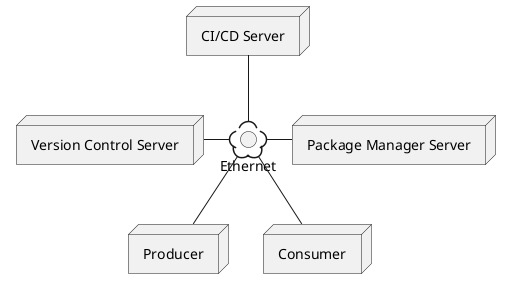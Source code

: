 @startuml devices_circle
    node "Version Control Server" as VCServer
    node "Package Manager Server" as PackageServer
    node "CI/CD Server" as CICDServer
    node "Producer" as Developer
    node "Consumer" as User

    interface "Ethernet" as Ethernet

    VCServer -( Ethernet
    CICDServer --( Ethernet
    Ethernet )- PackageServer
    Ethernet )-- Developer
    Ethernet )-- User
@enduml

@startuml anonymous_boxes
    
    node "Version Control Server" as VCServer {
        database "VC Repository" as VCRepo
        node "VC Service" as VCService
        VCRepo <- VCService: use
    }
    interface "VC Service API" as VCServiceAPI
    interface "VC Interface" as VCInterface
    VCService -- VCServiceAPI
    VCService -- VCInterface
    
    node "Package Manager Server" as PackageServer {
        node "Package Manager Service" as PackageService
        database "Package" as PackagePackage
        PackageService -> PackagePackage: use
    }
    interface "Package Manager Interface" as PackageInterface
    PackageService -- PackageInterface

    node "CI/CD Server" as CICDServer {
        node "CI/CD Service" as CICDService
    }
    interface "CI/CD Interface" as CICDInterface
    CICDService -- CICDInterface
    VCServiceAPI )-- CICDService
    VCInterface )- CICDService
    CICDService --( PackageInterface
    
    node "Producer" as Producer {
        node "VC Client" as VCClient
        interface "VC CLI" as VC_CLI
        VCClient -- VC_CLI

        file "Source files" as Sources
        file "CI/CD Config" as CICDConf
        file "Package Config" as PackageConfig
        VCRepo "0..*" o-- Sources
        Sources *-- CICDConf
        Sources *-- PackageConfig
        VCInterface )-- VCClient
        CICDInterface )-- CICDConf
        PackageInterface )-- PackageConfig
    }

    node "Consumer" as Consumer {
        node "Package Manager Client" as PackageClientC
        interface "Package Manager CLI" as Package_CLI_C
        PackageInterface )-- PackageClientC
        PackageClientC -- Package_CLI_C

        node "Package Runner" as PackageRunner
        PackageClientC --* PackageRunner

        file "Binaries" as Binaries
        PackagePackage "0..*" o-- Binaries
        Binaries <-- PackageRunner: run
    }
@enduml

@startuml named_boxes
    
    node "github.com" as GITServer {
        database "GIT Repository" as GITRepo
        node "GIT Service" as GITService
        GITRepo <- GITService: use
    }
    interface "Webhooks" as Webhooks
    interface "GIT Interface" as GITInterface
    GITService -- Webhooks
    GITService -- GITInterface
    
    node "npmjs.com" as NPMServer {
        node "NPM Service" as NPMService
        database "NPM Package" as NPMPackage
        NPMService -> NPMPackage: use
    }
    interface "NPM Interface" as NPMInterface
    NPMService -- NPMInterface

    node "travis-ci.com" as CICDServer {
        node "CI/CD Service" as CICDService
    }
    interface "Travis API" as CICDInterface
    CICDService -- CICDInterface
    Webhooks )-- CICDService
    GITInterface )- CICDService
    CICDService --( NPMInterface

    node "hub.docker.com" as ContainerServer {
        node "Continer Service" as ContainerService
    }
    interface "Docker CLI" as ContainerInterface
    ContainerService -- ContainerInterface
    ContainerInterface )-- CICDService
    
    node "coveralls.io" as CoverageServer {
        node "Coverage Service" as CoverageService
    }
    interface "node-coveralls" as CoverageInterface
    CoverageService -- CoverageInterface
    CoverageInterface )-- CICDService
    
    node "Producer" as Producer {
        node "GIT Client" as GITClient
        interface "GIT CLI" as GIT_CLI
        GITClient -- GIT_CLI

        ' node "NPM Client" as NPMClientP
        ' interface "NPM CLI" as NPM_CLI_P
        ' NPMInterface -- NPMClientP 
        ' NPMClientP -- NPM_CLI_P

        file "Source files" as Sources
        file ".travis.yml" as CICDConf
        file "package.json" as NPMConfig
        GITRepo "0..*" o-- Sources
        Sources *-- CICDConf
        Sources *-- NPMConfig
        GITInterface )-- GITClient
        CICDInterface )-- CICDConf
        NPMInterface )-- NPMConfig
    }

    node "Consumer" as Consumer {
        node "NPM Client" as NPMClientC
        interface "NPM CLI" as BIN
        NPMInterface )-- NPMClientC
        NPMClientC -- BIN

        node "Node.js" as NodeJS
        NPMClientC --* NodeJS

        file "Binaries" as Binaries
        NPMPackage "0..*" o-- Binaries
        Binaries <-- NodeJS: run
    }
@enduml